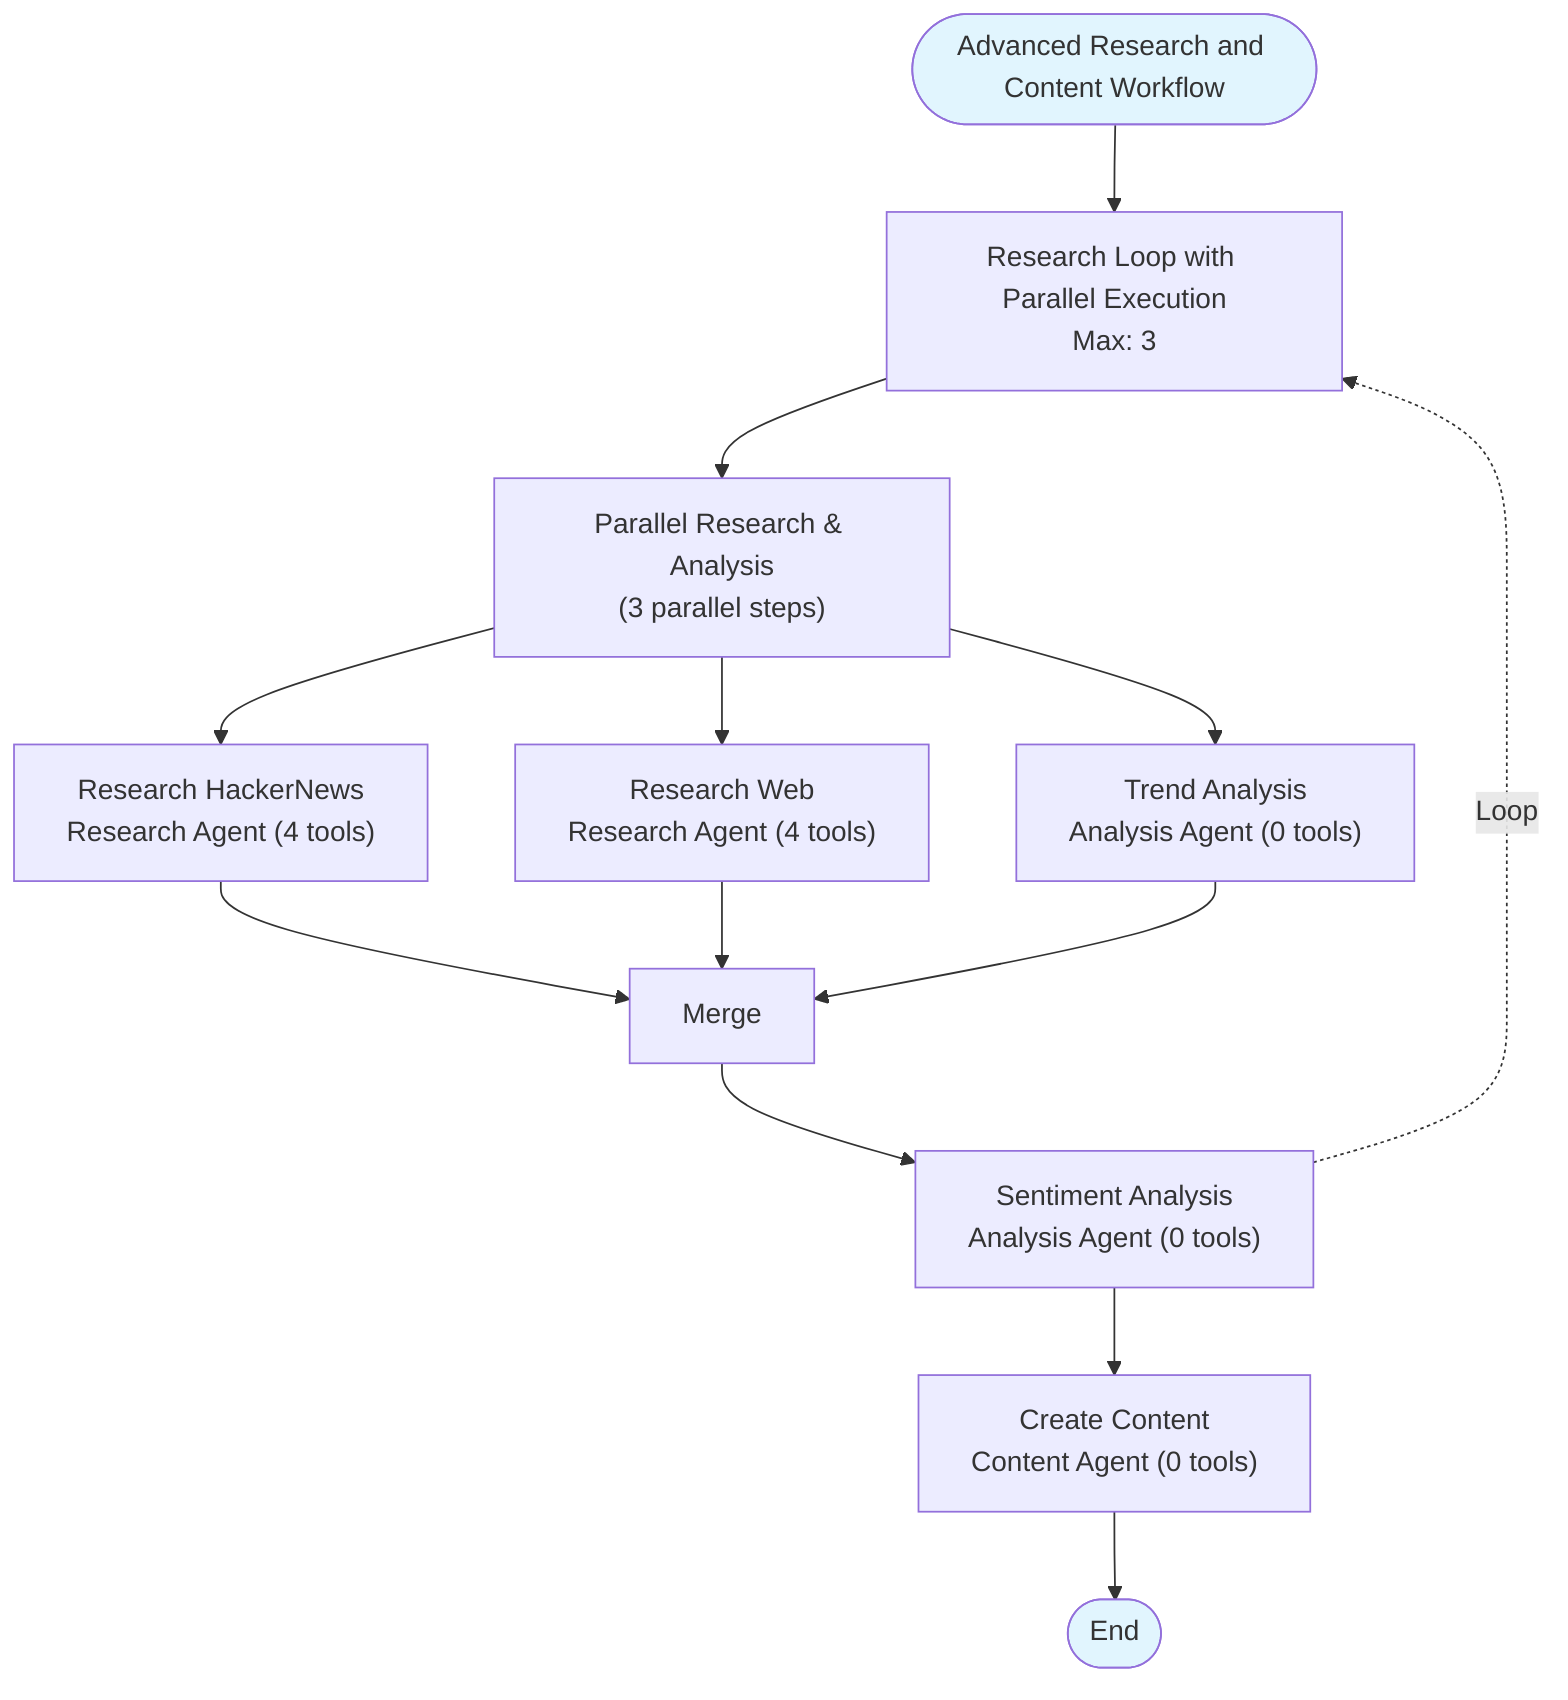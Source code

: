 flowchart TD
    Start(["Advanced Research and Content Workflow"])
    loop_1["Research Loop with Parallel Execution<br/>Max: 3"]
    Start --> loop_1
    parallel_2["Parallel Research & Analysis<br/>(3 parallel steps)"]
    loop_1 --> parallel_2
    merge_3[Merge]
    step_4["Research HackerNews<br/>Research Agent (4 tools)"]
    parallel_2 --> step_4
    step_4 --> merge_3
    step_5["Research Web<br/>Research Agent (4 tools)"]
    parallel_2 --> step_5
    step_5 --> merge_3
    step_6["Trend Analysis<br/>Analysis Agent (0 tools)"]
    parallel_2 --> step_6
    step_6 --> merge_3
    step_7["Sentiment Analysis<br/>Analysis Agent (0 tools)"]
    merge_3 --> step_7
    step_7 -.->|Loop| loop_1
    step_8["Create Content<br/>Content Agent (0 tools)"]
    step_7 --> step_8
    End([End])
    step_8 --> End

    %% Styling
    classDef startEnd fill:#e1f5fe
    classDef condition fill:#fff3e0
    classDef step fill:#f3e5f5
    classDef team fill:#e8f5e8
    classDef agent fill:#fff8e1
    classDef function fill:#fce4ec
    classDef loop fill:#e3f2fd
    classDef parallel fill:#f1f8e9
    classDef router fill:#fef7e0
    classDef steps fill:#f8f9fa
    classDef merge fill:#eeeeee
    class Start,End startEnd